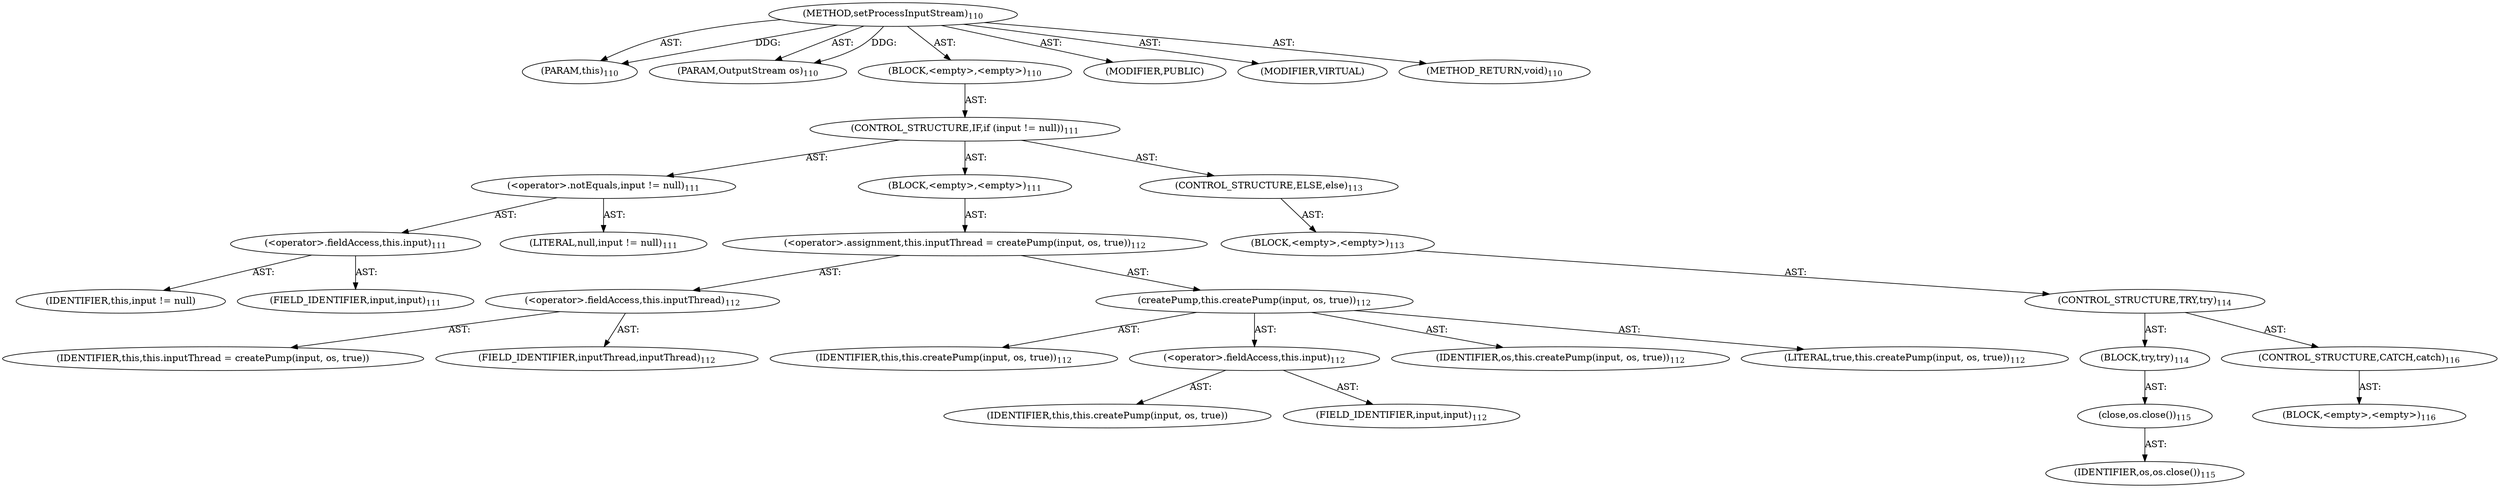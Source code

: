 digraph "setProcessInputStream" {  
"111669149702" [label = <(METHOD,setProcessInputStream)<SUB>110</SUB>> ]
"115964116994" [label = <(PARAM,this)<SUB>110</SUB>> ]
"115964117010" [label = <(PARAM,OutputStream os)<SUB>110</SUB>> ]
"25769803783" [label = <(BLOCK,&lt;empty&gt;,&lt;empty&gt;)<SUB>110</SUB>> ]
"47244640257" [label = <(CONTROL_STRUCTURE,IF,if (input != null))<SUB>111</SUB>> ]
"30064771089" [label = <(&lt;operator&gt;.notEquals,input != null)<SUB>111</SUB>> ]
"30064771090" [label = <(&lt;operator&gt;.fieldAccess,this.input)<SUB>111</SUB>> ]
"68719476762" [label = <(IDENTIFIER,this,input != null)> ]
"55834574856" [label = <(FIELD_IDENTIFIER,input,input)<SUB>111</SUB>> ]
"90194313218" [label = <(LITERAL,null,input != null)<SUB>111</SUB>> ]
"25769803784" [label = <(BLOCK,&lt;empty&gt;,&lt;empty&gt;)<SUB>111</SUB>> ]
"30064771091" [label = <(&lt;operator&gt;.assignment,this.inputThread = createPump(input, os, true))<SUB>112</SUB>> ]
"30064771092" [label = <(&lt;operator&gt;.fieldAccess,this.inputThread)<SUB>112</SUB>> ]
"68719476763" [label = <(IDENTIFIER,this,this.inputThread = createPump(input, os, true))> ]
"55834574857" [label = <(FIELD_IDENTIFIER,inputThread,inputThread)<SUB>112</SUB>> ]
"30064771093" [label = <(createPump,this.createPump(input, os, true))<SUB>112</SUB>> ]
"68719476738" [label = <(IDENTIFIER,this,this.createPump(input, os, true))<SUB>112</SUB>> ]
"30064771094" [label = <(&lt;operator&gt;.fieldAccess,this.input)<SUB>112</SUB>> ]
"68719476764" [label = <(IDENTIFIER,this,this.createPump(input, os, true))> ]
"55834574858" [label = <(FIELD_IDENTIFIER,input,input)<SUB>112</SUB>> ]
"68719476765" [label = <(IDENTIFIER,os,this.createPump(input, os, true))<SUB>112</SUB>> ]
"90194313219" [label = <(LITERAL,true,this.createPump(input, os, true))<SUB>112</SUB>> ]
"47244640258" [label = <(CONTROL_STRUCTURE,ELSE,else)<SUB>113</SUB>> ]
"25769803785" [label = <(BLOCK,&lt;empty&gt;,&lt;empty&gt;)<SUB>113</SUB>> ]
"47244640259" [label = <(CONTROL_STRUCTURE,TRY,try)<SUB>114</SUB>> ]
"25769803786" [label = <(BLOCK,try,try)<SUB>114</SUB>> ]
"30064771095" [label = <(close,os.close())<SUB>115</SUB>> ]
"68719476766" [label = <(IDENTIFIER,os,os.close())<SUB>115</SUB>> ]
"47244640260" [label = <(CONTROL_STRUCTURE,CATCH,catch)<SUB>116</SUB>> ]
"25769803787" [label = <(BLOCK,&lt;empty&gt;,&lt;empty&gt;)<SUB>116</SUB>> ]
"133143986194" [label = <(MODIFIER,PUBLIC)> ]
"133143986195" [label = <(MODIFIER,VIRTUAL)> ]
"128849018886" [label = <(METHOD_RETURN,void)<SUB>110</SUB>> ]
  "111669149702" -> "115964116994"  [ label = "AST: "] 
  "111669149702" -> "115964117010"  [ label = "AST: "] 
  "111669149702" -> "25769803783"  [ label = "AST: "] 
  "111669149702" -> "133143986194"  [ label = "AST: "] 
  "111669149702" -> "133143986195"  [ label = "AST: "] 
  "111669149702" -> "128849018886"  [ label = "AST: "] 
  "25769803783" -> "47244640257"  [ label = "AST: "] 
  "47244640257" -> "30064771089"  [ label = "AST: "] 
  "47244640257" -> "25769803784"  [ label = "AST: "] 
  "47244640257" -> "47244640258"  [ label = "AST: "] 
  "30064771089" -> "30064771090"  [ label = "AST: "] 
  "30064771089" -> "90194313218"  [ label = "AST: "] 
  "30064771090" -> "68719476762"  [ label = "AST: "] 
  "30064771090" -> "55834574856"  [ label = "AST: "] 
  "25769803784" -> "30064771091"  [ label = "AST: "] 
  "30064771091" -> "30064771092"  [ label = "AST: "] 
  "30064771091" -> "30064771093"  [ label = "AST: "] 
  "30064771092" -> "68719476763"  [ label = "AST: "] 
  "30064771092" -> "55834574857"  [ label = "AST: "] 
  "30064771093" -> "68719476738"  [ label = "AST: "] 
  "30064771093" -> "30064771094"  [ label = "AST: "] 
  "30064771093" -> "68719476765"  [ label = "AST: "] 
  "30064771093" -> "90194313219"  [ label = "AST: "] 
  "30064771094" -> "68719476764"  [ label = "AST: "] 
  "30064771094" -> "55834574858"  [ label = "AST: "] 
  "47244640258" -> "25769803785"  [ label = "AST: "] 
  "25769803785" -> "47244640259"  [ label = "AST: "] 
  "47244640259" -> "25769803786"  [ label = "AST: "] 
  "47244640259" -> "47244640260"  [ label = "AST: "] 
  "25769803786" -> "30064771095"  [ label = "AST: "] 
  "30064771095" -> "68719476766"  [ label = "AST: "] 
  "47244640260" -> "25769803787"  [ label = "AST: "] 
  "111669149702" -> "115964116994"  [ label = "DDG: "] 
  "111669149702" -> "115964117010"  [ label = "DDG: "] 
}
